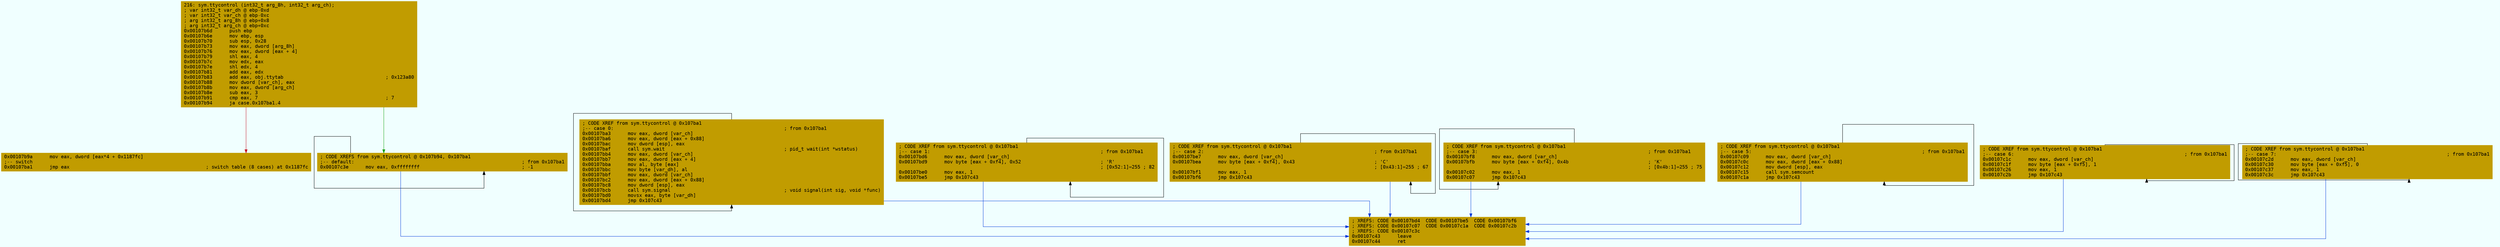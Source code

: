 digraph code {
	graph [bgcolor=azure fontsize=8 fontname="Courier" splines="ortho"];
	node [fillcolor=gray style=filled shape=box];
	edge [arrowhead="normal"];
	"0x00107b6d" [URL="sym.ttycontrol/0x00107b6d", fillcolor="#c19c00",color="#c19c00", fontname="Courier",label="216: sym.ttycontrol (int32_t arg_8h, int32_t arg_ch);\l; var int32_t var_dh @ ebp-0xd\l; var int32_t var_ch @ ebp-0xc\l; arg int32_t arg_8h @ ebp+0x8\l; arg int32_t arg_ch @ ebp+0xc\l0x00107b6d      push ebp\l0x00107b6e      mov ebp, esp\l0x00107b70      sub esp, 0x28\l0x00107b73      mov eax, dword [arg_8h]\l0x00107b76      mov eax, dword [eax + 4]\l0x00107b79      shl eax, 4\l0x00107b7c      mov edx, eax\l0x00107b7e      shl edx, 4\l0x00107b81      add eax, edx\l0x00107b83      add eax, obj.ttytab                                    ; 0x123a80\l0x00107b88      mov dword [var_ch], eax\l0x00107b8b      mov eax, dword [arg_ch]\l0x00107b8e      sub eax, 3\l0x00107b91      cmp eax, 7                                             ; 7\l0x00107b94      ja case.0x107ba1.4\l"]
	"0x00107b9a" [URL="sym.ttycontrol/0x00107b9a", fillcolor="#c19c00",color="#c19c00", fontname="Courier",label="0x00107b9a      mov eax, dword [eax*4 + 0x1187fc]\l;-- switch\l0x00107ba1      jmp eax                                                ; switch table (8 cases) at 0x1187fc\l"]
	"0x00107ba3" [URL="sym.ttycontrol/0x00107ba3", fillcolor="#c19c00",color="#c19c00", fontname="Courier",label="; CODE XREF from sym.ttycontrol @ 0x107ba1\l;-- case 0:                                                            ; from 0x107ba1\l0x00107ba3      mov eax, dword [var_ch]\l0x00107ba6      mov eax, dword [eax + 0x88]\l0x00107bac      mov dword [esp], eax\l0x00107baf      call sym.wait                                          ; pid_t wait(int *wstatus)\l0x00107bb4      mov eax, dword [var_ch]\l0x00107bb7      mov eax, dword [eax + 4]\l0x00107bba      mov al, byte [eax]\l0x00107bbc      mov byte [var_dh], al\l0x00107bbf      mov eax, dword [var_ch]\l0x00107bc2      mov eax, dword [eax + 0x88]\l0x00107bc8      mov dword [esp], eax\l0x00107bcb      call sym.signal                                        ; void signal(int sig, void *func)\l0x00107bd0      movsx eax, byte [var_dh]\l0x00107bd4      jmp 0x107c43\l"]
	"0x00107bd6" [URL="sym.ttycontrol/0x00107bd6", fillcolor="#c19c00",color="#c19c00", fontname="Courier",label="; CODE XREF from sym.ttycontrol @ 0x107ba1\l;-- case 1:                                                            ; from 0x107ba1\l0x00107bd6      mov eax, dword [var_ch]\l0x00107bd9      mov byte [eax + 0xf4], 0x52                            ; 'R'\l                                                                       ; [0x52:1]=255 ; 82\l0x00107be0      mov eax, 1\l0x00107be5      jmp 0x107c43\l"]
	"0x00107be7" [URL="sym.ttycontrol/0x00107be7", fillcolor="#c19c00",color="#c19c00", fontname="Courier",label="; CODE XREF from sym.ttycontrol @ 0x107ba1\l;-- case 2:                                                            ; from 0x107ba1\l0x00107be7      mov eax, dword [var_ch]\l0x00107bea      mov byte [eax + 0xf4], 0x43                            ; 'C'\l                                                                       ; [0x43:1]=255 ; 67\l0x00107bf1      mov eax, 1\l0x00107bf6      jmp 0x107c43\l"]
	"0x00107bf8" [URL="sym.ttycontrol/0x00107bf8", fillcolor="#c19c00",color="#c19c00", fontname="Courier",label="; CODE XREF from sym.ttycontrol @ 0x107ba1\l;-- case 3:                                                            ; from 0x107ba1\l0x00107bf8      mov eax, dword [var_ch]\l0x00107bfb      mov byte [eax + 0xf4], 0x4b                            ; 'K'\l                                                                       ; [0x4b:1]=255 ; 75\l0x00107c02      mov eax, 1\l0x00107c07      jmp 0x107c43\l"]
	"0x00107c09" [URL="sym.ttycontrol/0x00107c09", fillcolor="#c19c00",color="#c19c00", fontname="Courier",label="; CODE XREF from sym.ttycontrol @ 0x107ba1\l;-- case 5:                                                            ; from 0x107ba1\l0x00107c09      mov eax, dword [var_ch]\l0x00107c0c      mov eax, dword [eax + 0x88]\l0x00107c12      mov dword [esp], eax\l0x00107c15      call sym.semcount\l0x00107c1a      jmp 0x107c43\l"]
	"0x00107c1c" [URL="sym.ttycontrol/0x00107c1c", fillcolor="#c19c00",color="#c19c00", fontname="Courier",label="; CODE XREF from sym.ttycontrol @ 0x107ba1\l;-- case 6:                                                            ; from 0x107ba1\l0x00107c1c      mov eax, dword [var_ch]\l0x00107c1f      mov byte [eax + 0xf5], 1\l0x00107c26      mov eax, 1\l0x00107c2b      jmp 0x107c43\l"]
	"0x00107c2d" [URL="sym.ttycontrol/0x00107c2d", fillcolor="#c19c00",color="#c19c00", fontname="Courier",label="; CODE XREF from sym.ttycontrol @ 0x107ba1\l;-- case 7:                                                            ; from 0x107ba1\l0x00107c2d      mov eax, dword [var_ch]\l0x00107c30      mov byte [eax + 0xf5], 0\l0x00107c37      mov eax, 1\l0x00107c3c      jmp 0x107c43\l"]
	"0x00107c3e" [URL="sym.ttycontrol/0x00107c3e", fillcolor="#c19c00",color="#c19c00", fontname="Courier",label="; CODE XREFS from sym.ttycontrol @ 0x107b94, 0x107ba1\l;-- default:                                                           ; from 0x107ba1\l0x00107c3e      mov eax, 0xffffffff                                    ; -1\l"]
	"0x00107c43" [URL="sym.ttycontrol/0x00107c43", fillcolor="#c19c00",color="#c19c00", fontname="Courier",label="; XREFS: CODE 0x00107bd4  CODE 0x00107be5  CODE 0x00107bf6  \l; XREFS: CODE 0x00107c07  CODE 0x00107c1a  CODE 0x00107c2b  \l; XREFS: CODE 0x00107c3c  \l0x00107c43      leave\l0x00107c44      ret\l"]
        "0x00107b6d" -> "0x00107c3e" [color="#13a10e"];
        "0x00107b6d" -> "0x00107b9a" [color="#c50f1f"];
        "0x00107ba3" -> "0x00107ba3" [color2="#c50f1f"];
        "0x00107bd6" -> "0x00107bd6" [color2="#c50f1f"];
        "0x00107be7" -> "0x00107be7" [color2="#c50f1f"];
        "0x00107bf8" -> "0x00107bf8" [color2="#c50f1f"];
        "0x00107c3e" -> "0x00107c3e" [color2="#c50f1f"];
        "0x00107c09" -> "0x00107c09" [color2="#c50f1f"];
        "0x00107c1c" -> "0x00107c1c" [color2="#c50f1f"];
        "0x00107c2d" -> "0x00107c2d" [color2="#c50f1f"];
        "0x00107ba3" -> "0x00107c43" [color="#0037da"];
        "0x00107bd6" -> "0x00107c43" [color="#0037da"];
        "0x00107be7" -> "0x00107c43" [color="#0037da"];
        "0x00107bf8" -> "0x00107c43" [color="#0037da"];
        "0x00107c09" -> "0x00107c43" [color="#0037da"];
        "0x00107c1c" -> "0x00107c43" [color="#0037da"];
        "0x00107c2d" -> "0x00107c43" [color="#0037da"];
        "0x00107c3e" -> "0x00107c43" [color="#0037da"];
}
